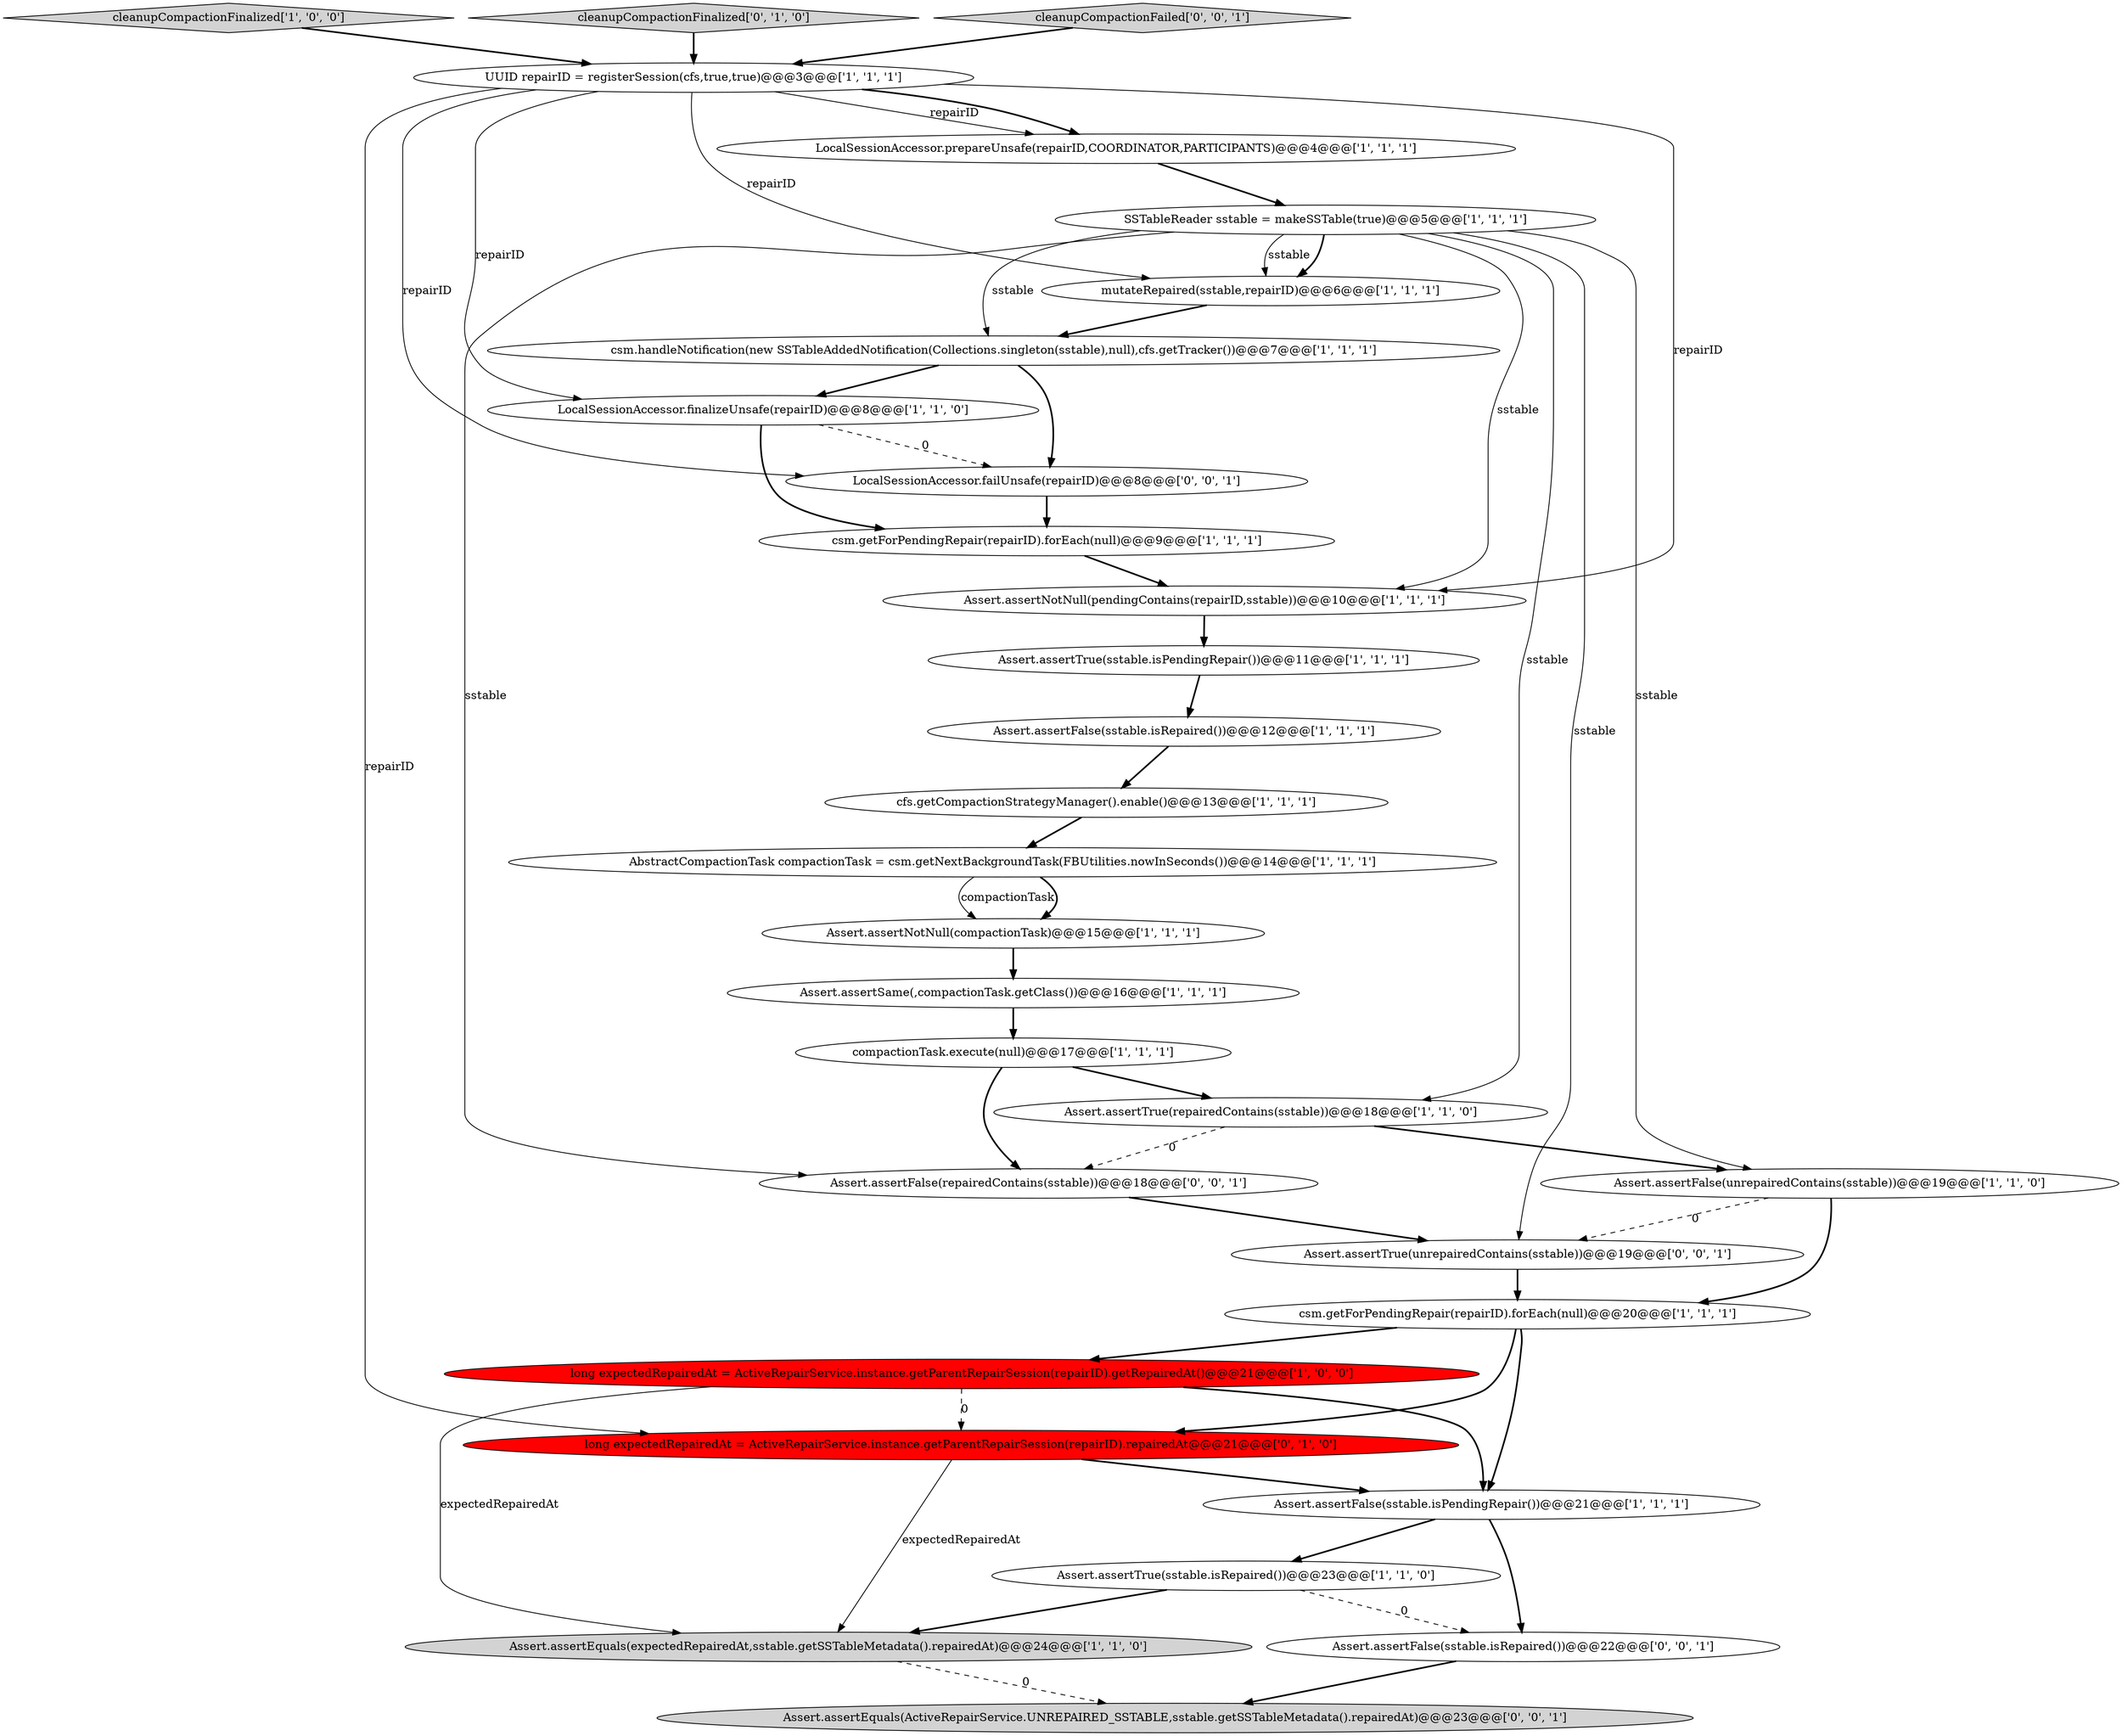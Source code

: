 digraph {
21 [style = filled, label = "csm.handleNotification(new SSTableAddedNotification(Collections.singleton(sstable),null),cfs.getTracker())@@@7@@@['1', '1', '1']", fillcolor = white, shape = ellipse image = "AAA0AAABBB1BBB"];
8 [style = filled, label = "cleanupCompactionFinalized['1', '0', '0']", fillcolor = lightgray, shape = diamond image = "AAA0AAABBB1BBB"];
9 [style = filled, label = "Assert.assertTrue(sstable.isRepaired())@@@23@@@['1', '1', '0']", fillcolor = white, shape = ellipse image = "AAA0AAABBB1BBB"];
3 [style = filled, label = "SSTableReader sstable = makeSSTable(true)@@@5@@@['1', '1', '1']", fillcolor = white, shape = ellipse image = "AAA0AAABBB1BBB"];
12 [style = filled, label = "Assert.assertFalse(sstable.isPendingRepair())@@@21@@@['1', '1', '1']", fillcolor = white, shape = ellipse image = "AAA0AAABBB1BBB"];
16 [style = filled, label = "long expectedRepairedAt = ActiveRepairService.instance.getParentRepairSession(repairID).getRepairedAt()@@@21@@@['1', '0', '0']", fillcolor = red, shape = ellipse image = "AAA1AAABBB1BBB"];
22 [style = filled, label = "Assert.assertFalse(sstable.isRepaired())@@@12@@@['1', '1', '1']", fillcolor = white, shape = ellipse image = "AAA0AAABBB1BBB"];
25 [style = filled, label = "LocalSessionAccessor.failUnsafe(repairID)@@@8@@@['0', '0', '1']", fillcolor = white, shape = ellipse image = "AAA0AAABBB3BBB"];
26 [style = filled, label = "Assert.assertFalse(sstable.isRepaired())@@@22@@@['0', '0', '1']", fillcolor = white, shape = ellipse image = "AAA0AAABBB3BBB"];
23 [style = filled, label = "cleanupCompactionFinalized['0', '1', '0']", fillcolor = lightgray, shape = diamond image = "AAA0AAABBB2BBB"];
27 [style = filled, label = "Assert.assertTrue(unrepairedContains(sstable))@@@19@@@['0', '0', '1']", fillcolor = white, shape = ellipse image = "AAA0AAABBB3BBB"];
17 [style = filled, label = "Assert.assertTrue(repairedContains(sstable))@@@18@@@['1', '1', '0']", fillcolor = white, shape = ellipse image = "AAA0AAABBB1BBB"];
6 [style = filled, label = "cfs.getCompactionStrategyManager().enable()@@@13@@@['1', '1', '1']", fillcolor = white, shape = ellipse image = "AAA0AAABBB1BBB"];
5 [style = filled, label = "Assert.assertNotNull(compactionTask)@@@15@@@['1', '1', '1']", fillcolor = white, shape = ellipse image = "AAA0AAABBB1BBB"];
2 [style = filled, label = "csm.getForPendingRepair(repairID).forEach(null)@@@20@@@['1', '1', '1']", fillcolor = white, shape = ellipse image = "AAA0AAABBB1BBB"];
4 [style = filled, label = "AbstractCompactionTask compactionTask = csm.getNextBackgroundTask(FBUtilities.nowInSeconds())@@@14@@@['1', '1', '1']", fillcolor = white, shape = ellipse image = "AAA0AAABBB1BBB"];
13 [style = filled, label = "LocalSessionAccessor.finalizeUnsafe(repairID)@@@8@@@['1', '1', '0']", fillcolor = white, shape = ellipse image = "AAA0AAABBB1BBB"];
18 [style = filled, label = "csm.getForPendingRepair(repairID).forEach(null)@@@9@@@['1', '1', '1']", fillcolor = white, shape = ellipse image = "AAA0AAABBB1BBB"];
1 [style = filled, label = "LocalSessionAccessor.prepareUnsafe(repairID,COORDINATOR,PARTICIPANTS)@@@4@@@['1', '1', '1']", fillcolor = white, shape = ellipse image = "AAA0AAABBB1BBB"];
14 [style = filled, label = "Assert.assertNotNull(pendingContains(repairID,sstable))@@@10@@@['1', '1', '1']", fillcolor = white, shape = ellipse image = "AAA0AAABBB1BBB"];
0 [style = filled, label = "UUID repairID = registerSession(cfs,true,true)@@@3@@@['1', '1', '1']", fillcolor = white, shape = ellipse image = "AAA0AAABBB1BBB"];
19 [style = filled, label = "mutateRepaired(sstable,repairID)@@@6@@@['1', '1', '1']", fillcolor = white, shape = ellipse image = "AAA0AAABBB1BBB"];
24 [style = filled, label = "long expectedRepairedAt = ActiveRepairService.instance.getParentRepairSession(repairID).repairedAt@@@21@@@['0', '1', '0']", fillcolor = red, shape = ellipse image = "AAA1AAABBB2BBB"];
20 [style = filled, label = "Assert.assertEquals(expectedRepairedAt,sstable.getSSTableMetadata().repairedAt)@@@24@@@['1', '1', '0']", fillcolor = lightgray, shape = ellipse image = "AAA0AAABBB1BBB"];
30 [style = filled, label = "cleanupCompactionFailed['0', '0', '1']", fillcolor = lightgray, shape = diamond image = "AAA0AAABBB3BBB"];
28 [style = filled, label = "Assert.assertFalse(repairedContains(sstable))@@@18@@@['0', '0', '1']", fillcolor = white, shape = ellipse image = "AAA0AAABBB3BBB"];
29 [style = filled, label = "Assert.assertEquals(ActiveRepairService.UNREPAIRED_SSTABLE,sstable.getSSTableMetadata().repairedAt)@@@23@@@['0', '0', '1']", fillcolor = lightgray, shape = ellipse image = "AAA0AAABBB3BBB"];
11 [style = filled, label = "Assert.assertSame(,compactionTask.getClass())@@@16@@@['1', '1', '1']", fillcolor = white, shape = ellipse image = "AAA0AAABBB1BBB"];
15 [style = filled, label = "compactionTask.execute(null)@@@17@@@['1', '1', '1']", fillcolor = white, shape = ellipse image = "AAA0AAABBB1BBB"];
7 [style = filled, label = "Assert.assertFalse(unrepairedContains(sstable))@@@19@@@['1', '1', '0']", fillcolor = white, shape = ellipse image = "AAA0AAABBB1BBB"];
10 [style = filled, label = "Assert.assertTrue(sstable.isPendingRepair())@@@11@@@['1', '1', '1']", fillcolor = white, shape = ellipse image = "AAA0AAABBB1BBB"];
10->22 [style = bold, label=""];
0->25 [style = solid, label="repairID"];
4->5 [style = solid, label="compactionTask"];
24->12 [style = bold, label=""];
0->13 [style = solid, label="repairID"];
3->17 [style = solid, label="sstable"];
16->24 [style = dashed, label="0"];
0->14 [style = solid, label="repairID"];
26->29 [style = bold, label=""];
25->18 [style = bold, label=""];
1->3 [style = bold, label=""];
3->14 [style = solid, label="sstable"];
14->10 [style = bold, label=""];
24->20 [style = solid, label="expectedRepairedAt"];
9->20 [style = bold, label=""];
12->26 [style = bold, label=""];
21->25 [style = bold, label=""];
13->25 [style = dashed, label="0"];
12->9 [style = bold, label=""];
0->24 [style = solid, label="repairID"];
23->0 [style = bold, label=""];
3->21 [style = solid, label="sstable"];
20->29 [style = dashed, label="0"];
11->15 [style = bold, label=""];
2->12 [style = bold, label=""];
7->27 [style = dashed, label="0"];
2->16 [style = bold, label=""];
17->7 [style = bold, label=""];
8->0 [style = bold, label=""];
17->28 [style = dashed, label="0"];
6->4 [style = bold, label=""];
15->17 [style = bold, label=""];
3->27 [style = solid, label="sstable"];
3->19 [style = bold, label=""];
15->28 [style = bold, label=""];
0->19 [style = solid, label="repairID"];
3->7 [style = solid, label="sstable"];
0->1 [style = solid, label="repairID"];
0->1 [style = bold, label=""];
16->20 [style = solid, label="expectedRepairedAt"];
7->2 [style = bold, label=""];
9->26 [style = dashed, label="0"];
22->6 [style = bold, label=""];
5->11 [style = bold, label=""];
30->0 [style = bold, label=""];
3->28 [style = solid, label="sstable"];
28->27 [style = bold, label=""];
3->19 [style = solid, label="sstable"];
2->24 [style = bold, label=""];
4->5 [style = bold, label=""];
18->14 [style = bold, label=""];
16->12 [style = bold, label=""];
27->2 [style = bold, label=""];
13->18 [style = bold, label=""];
21->13 [style = bold, label=""];
19->21 [style = bold, label=""];
}
